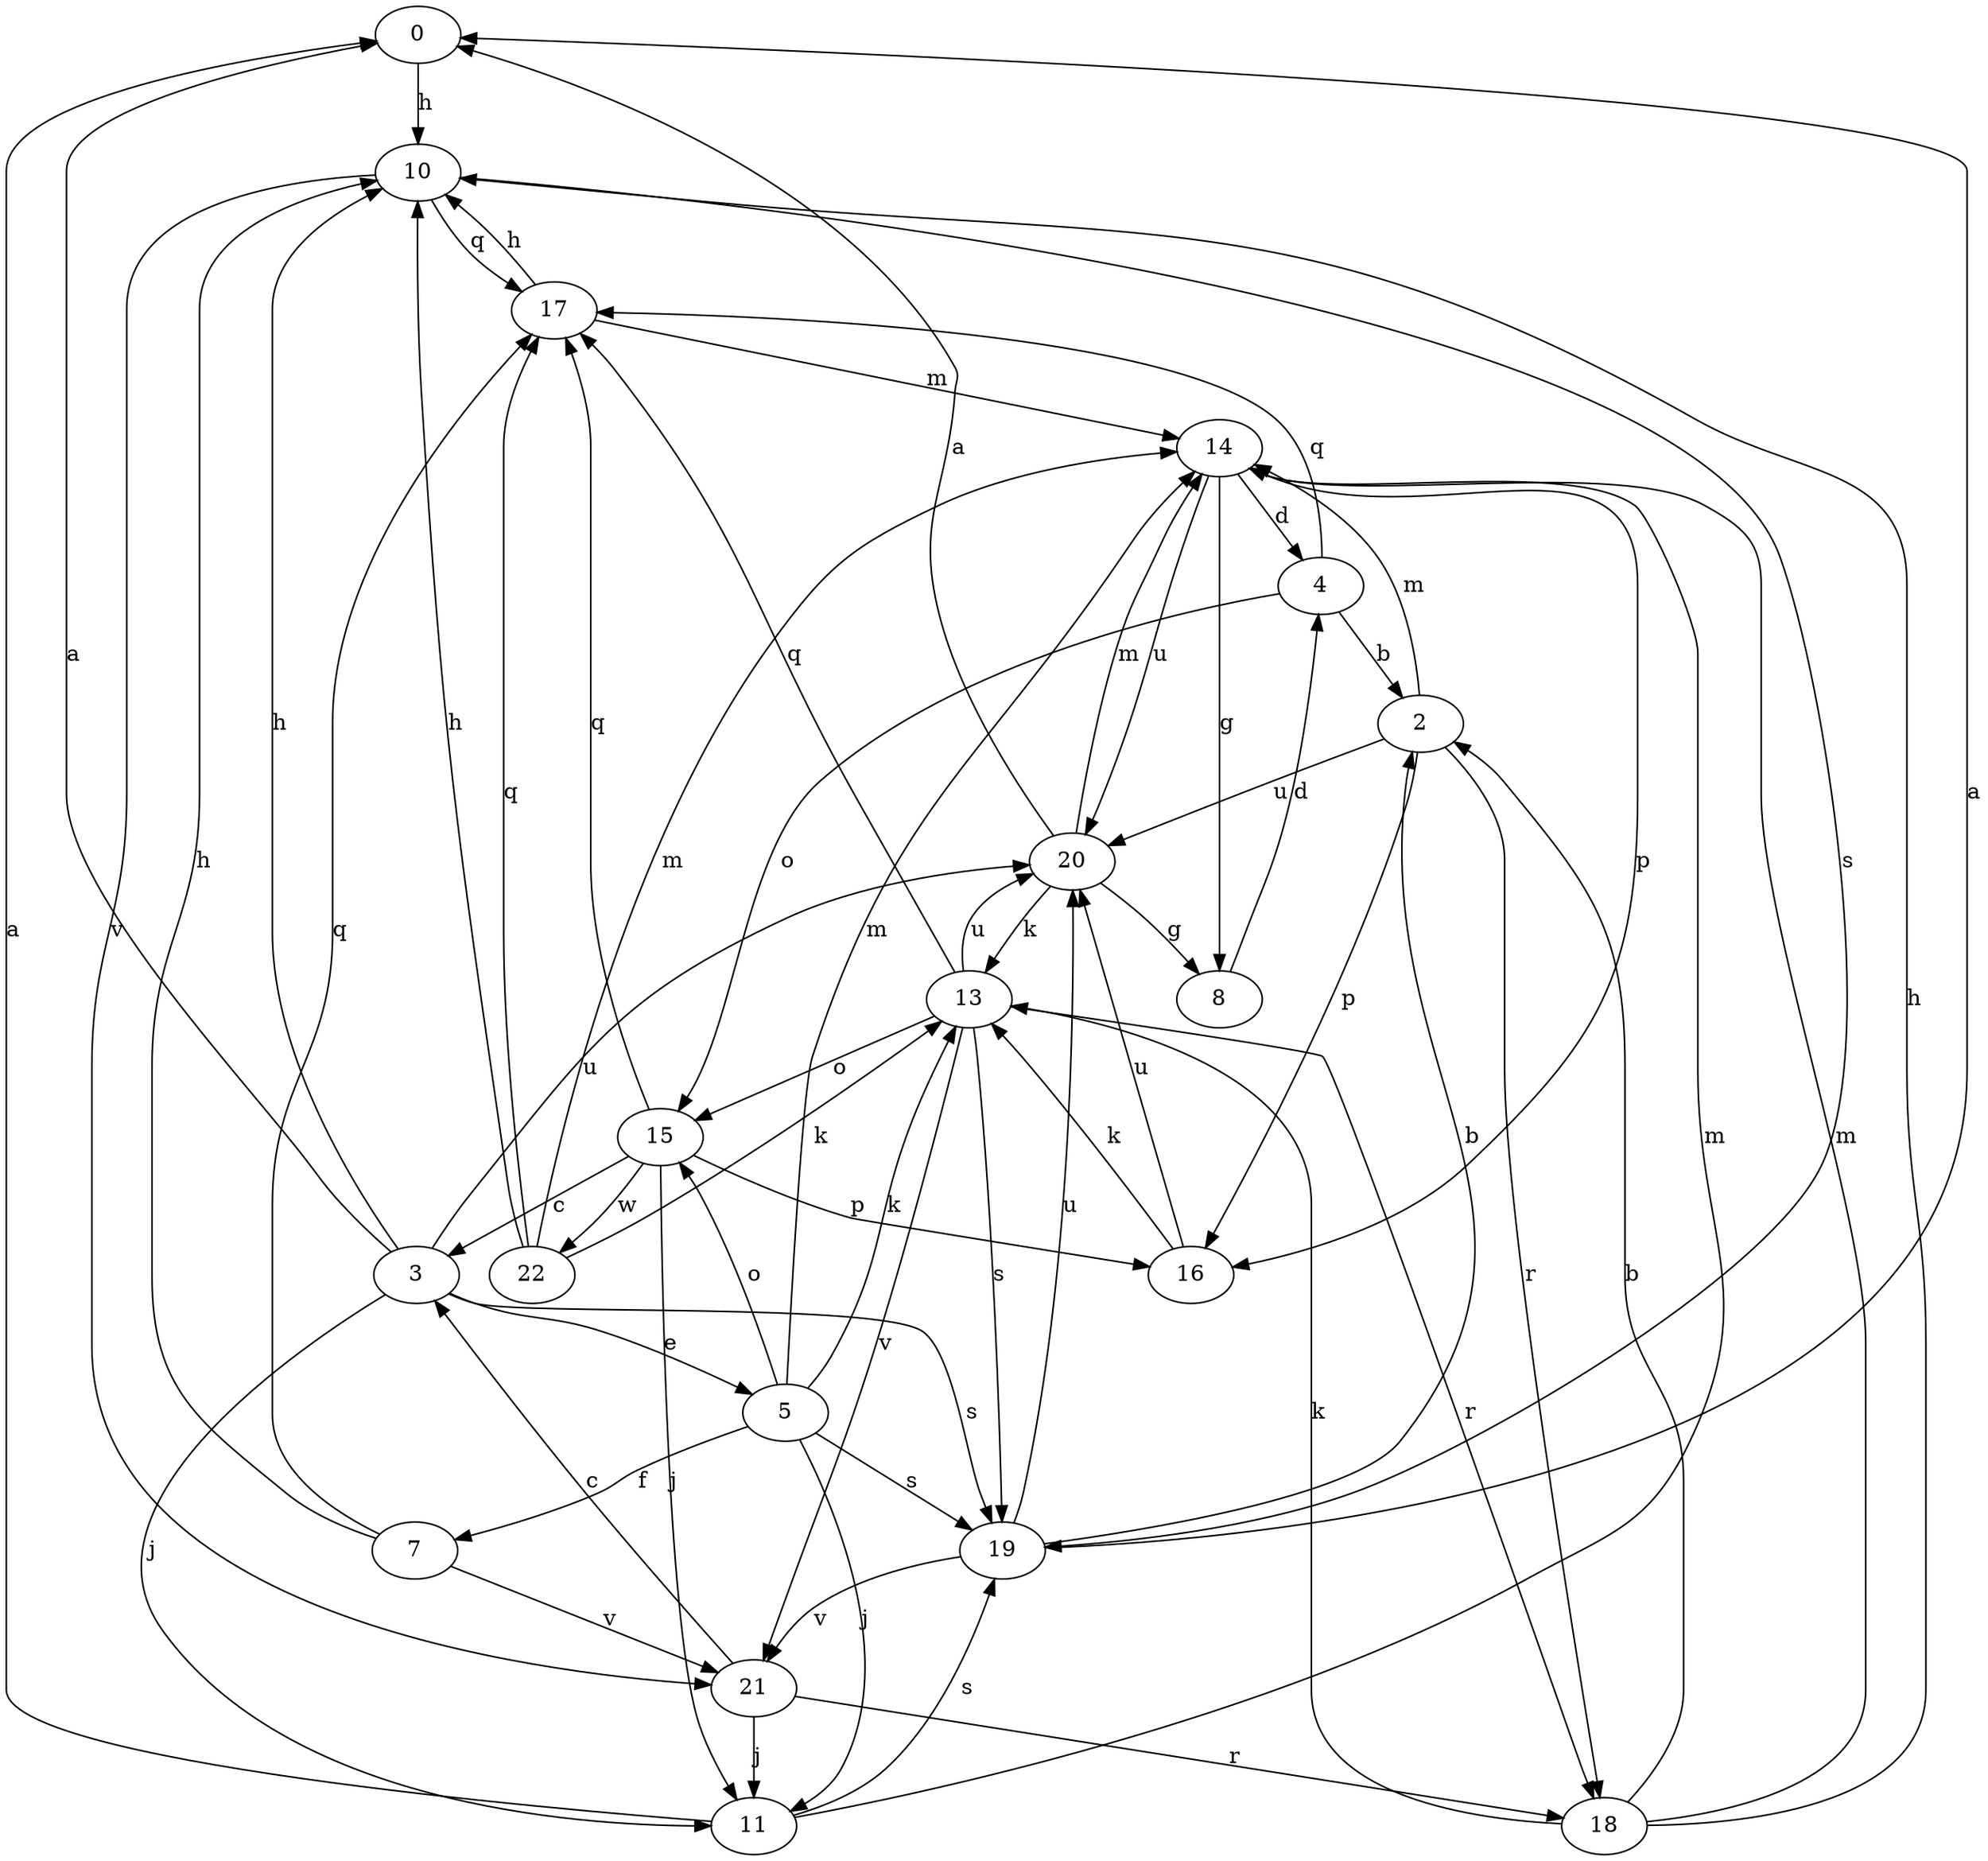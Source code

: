 strict digraph  {
0;
2;
3;
4;
5;
7;
8;
10;
11;
13;
14;
15;
16;
17;
18;
19;
20;
21;
22;
0 -> 10  [label=h];
2 -> 14  [label=m];
2 -> 16  [label=p];
2 -> 18  [label=r];
2 -> 20  [label=u];
3 -> 0  [label=a];
3 -> 5  [label=e];
3 -> 10  [label=h];
3 -> 11  [label=j];
3 -> 19  [label=s];
3 -> 20  [label=u];
4 -> 2  [label=b];
4 -> 15  [label=o];
4 -> 17  [label=q];
5 -> 7  [label=f];
5 -> 11  [label=j];
5 -> 13  [label=k];
5 -> 14  [label=m];
5 -> 15  [label=o];
5 -> 19  [label=s];
7 -> 10  [label=h];
7 -> 17  [label=q];
7 -> 21  [label=v];
8 -> 4  [label=d];
10 -> 17  [label=q];
10 -> 19  [label=s];
10 -> 21  [label=v];
11 -> 0  [label=a];
11 -> 14  [label=m];
11 -> 19  [label=s];
13 -> 15  [label=o];
13 -> 17  [label=q];
13 -> 18  [label=r];
13 -> 19  [label=s];
13 -> 20  [label=u];
13 -> 21  [label=v];
14 -> 4  [label=d];
14 -> 8  [label=g];
14 -> 16  [label=p];
14 -> 20  [label=u];
15 -> 3  [label=c];
15 -> 11  [label=j];
15 -> 16  [label=p];
15 -> 17  [label=q];
15 -> 22  [label=w];
16 -> 13  [label=k];
16 -> 20  [label=u];
17 -> 10  [label=h];
17 -> 14  [label=m];
18 -> 2  [label=b];
18 -> 10  [label=h];
18 -> 13  [label=k];
18 -> 14  [label=m];
19 -> 0  [label=a];
19 -> 2  [label=b];
19 -> 20  [label=u];
19 -> 21  [label=v];
20 -> 0  [label=a];
20 -> 8  [label=g];
20 -> 13  [label=k];
20 -> 14  [label=m];
21 -> 3  [label=c];
21 -> 11  [label=j];
21 -> 18  [label=r];
22 -> 10  [label=h];
22 -> 13  [label=k];
22 -> 14  [label=m];
22 -> 17  [label=q];
}
